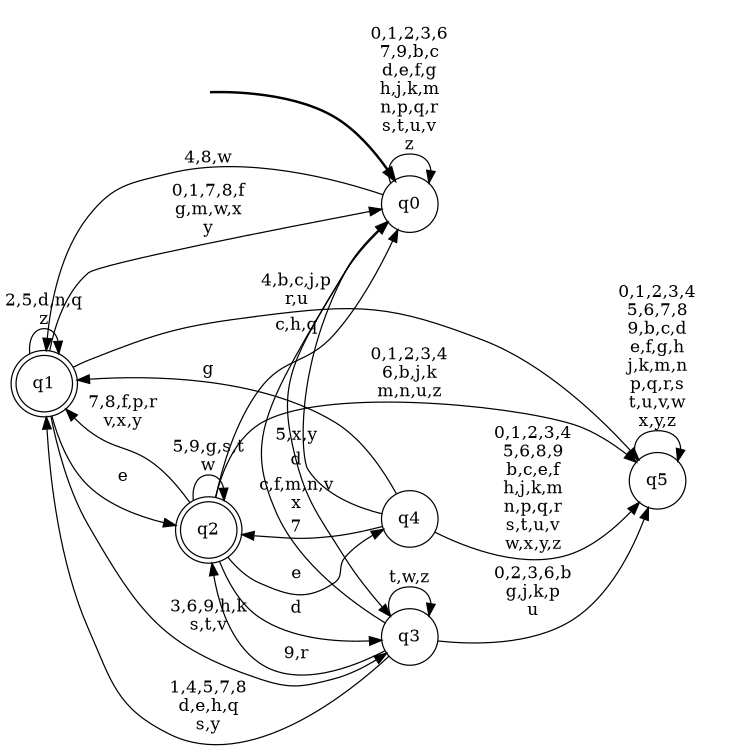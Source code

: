 digraph BlueStar {
__start0 [style = invis, shape = none, label = "", width = 0, height = 0];

rankdir=LR;
size="8,5";

s0 [style="filled", color="black", fillcolor="white" shape="circle", label="q0"];
s1 [style="rounded,filled", color="black", fillcolor="white" shape="doublecircle", label="q1"];
s2 [style="rounded,filled", color="black", fillcolor="white" shape="doublecircle", label="q2"];
s3 [style="filled", color="black", fillcolor="white" shape="circle", label="q3"];
s4 [style="filled", color="black", fillcolor="white" shape="circle", label="q4"];
s5 [style="filled", color="black", fillcolor="white" shape="circle", label="q5"];
subgraph cluster_main { 
	graph [pad=".75", ranksep="0.15", nodesep="0.15"];
	 style=invis; 
	__start0 -> s0 [penwidth=2];
}
s0 -> s0 [label="0,1,2,3,6\n7,9,b,c\nd,e,f,g\nh,j,k,m\nn,p,q,r\ns,t,u,v\nz"];
s0 -> s1 [label="4,8,w"];
s0 -> s3 [label="5,x,y"];
s1 -> s0 [label="0,1,7,8,f\ng,m,w,x\ny"];
s1 -> s1 [label="2,5,d,n,q\nz"];
s1 -> s2 [label="e"];
s1 -> s3 [label="3,6,9,h,k\ns,t,v"];
s1 -> s5 [label="4,b,c,j,p\nr,u"];
s2 -> s0 [label="c,h,q"];
s2 -> s1 [label="7,8,f,p,r\nv,x,y"];
s2 -> s2 [label="5,9,g,s,t\nw"];
s2 -> s3 [label="d"];
s2 -> s4 [label="e"];
s2 -> s5 [label="0,1,2,3,4\n6,b,j,k\nm,n,u,z"];
s3 -> s0 [label="c,f,m,n,v\nx"];
s3 -> s1 [label="1,4,5,7,8\nd,e,h,q\ns,y"];
s3 -> s2 [label="9,r"];
s3 -> s3 [label="t,w,z"];
s3 -> s5 [label="0,2,3,6,b\ng,j,k,p\nu"];
s4 -> s0 [label="d"];
s4 -> s1 [label="g"];
s4 -> s2 [label="7"];
s4 -> s5 [label="0,1,2,3,4\n5,6,8,9\nb,c,e,f\nh,j,k,m\nn,p,q,r\ns,t,u,v\nw,x,y,z"];
s5 -> s5 [label="0,1,2,3,4\n5,6,7,8\n9,b,c,d\ne,f,g,h\nj,k,m,n\np,q,r,s\nt,u,v,w\nx,y,z"];

}